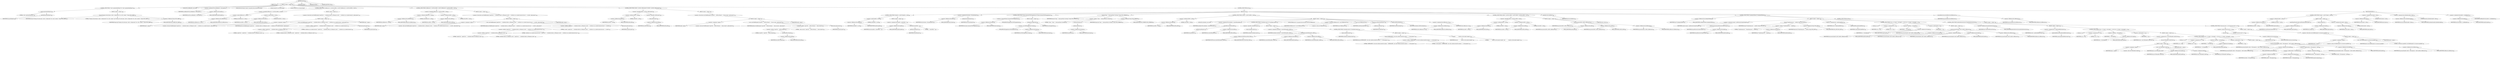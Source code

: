 digraph "execute" {  
"579" [label = <(METHOD,execute)<SUB>265</SUB>> ]
"15" [label = <(PARAM,this)<SUB>265</SUB>> ]
"580" [label = <(BLOCK,&lt;empty&gt;,&lt;empty&gt;)<SUB>265</SUB>> ]
"581" [label = <(CONTROL_STRUCTURE,if (&quot;style&quot;.equals(getTaskType())),if (&quot;style&quot;.equals(getTaskType())))<SUB>266</SUB>> ]
"582" [label = <(equals,equals(getTaskType()))<SUB>266</SUB>> ]
"583" [label = <(LITERAL,&quot;style&quot;,equals(getTaskType()))<SUB>266</SUB>> ]
"584" [label = <(getTaskType,getTaskType())<SUB>266</SUB>> ]
"14" [label = <(IDENTIFIER,this,getTaskType())<SUB>266</SUB>> ]
"585" [label = <(BLOCK,&lt;empty&gt;,&lt;empty&gt;)<SUB>266</SUB>> ]
"586" [label = <(log,log(&quot;Warning: the task name &lt;style&gt; is deprecated. Use &lt;xslt&gt; instead.&quot;, Project.MSG_WARN))<SUB>267</SUB>> ]
"16" [label = <(IDENTIFIER,this,log(&quot;Warning: the task name &lt;style&gt; is deprecated. Use &lt;xslt&gt; instead.&quot;, Project.MSG_WARN))<SUB>267</SUB>> ]
"587" [label = <(LITERAL,&quot;Warning: the task name &lt;style&gt; is deprecated. Use &lt;xslt&gt; instead.&quot;,log(&quot;Warning: the task name &lt;style&gt; is deprecated. Use &lt;xslt&gt; instead.&quot;, Project.MSG_WARN))<SUB>267</SUB>> ]
"588" [label = <(&lt;operator&gt;.fieldAccess,Project.MSG_WARN)<SUB>268</SUB>> ]
"589" [label = <(IDENTIFIER,Project,log(&quot;Warning: the task name &lt;style&gt; is deprecated. Use &lt;xslt&gt; instead.&quot;, Project.MSG_WARN))<SUB>268</SUB>> ]
"590" [label = <(FIELD_IDENTIFIER,MSG_WARN,MSG_WARN)<SUB>268</SUB>> ]
"591" [label = <(LOCAL,File savedBaseDir: java.io.File)> ]
"592" [label = <(&lt;operator&gt;.assignment,File savedBaseDir = this.baseDir)<SUB>271</SUB>> ]
"593" [label = <(IDENTIFIER,savedBaseDir,File savedBaseDir = this.baseDir)<SUB>271</SUB>> ]
"594" [label = <(&lt;operator&gt;.fieldAccess,this.baseDir)<SUB>271</SUB>> ]
"595" [label = <(IDENTIFIER,this,File savedBaseDir = this.baseDir)<SUB>271</SUB>> ]
"596" [label = <(FIELD_IDENTIFIER,baseDir,baseDir)<SUB>271</SUB>> ]
"597" [label = <(LOCAL,DirectoryScanner scanner: org.apache.tools.ant.DirectoryScanner)> ]
"598" [label = <(LOCAL,String[] list: java.lang.String[])> ]
"599" [label = <(LOCAL,String[] dirs: java.lang.String[])> ]
"600" [label = <(CONTROL_STRUCTURE,if (xslResource == null &amp;&amp; xslFile == null),if (xslResource == null &amp;&amp; xslFile == null))<SUB>277</SUB>> ]
"601" [label = <(&lt;operator&gt;.logicalAnd,xslResource == null &amp;&amp; xslFile == null)<SUB>277</SUB>> ]
"602" [label = <(&lt;operator&gt;.equals,xslResource == null)<SUB>277</SUB>> ]
"603" [label = <(&lt;operator&gt;.fieldAccess,this.xslResource)<SUB>277</SUB>> ]
"604" [label = <(IDENTIFIER,this,xslResource == null)<SUB>277</SUB>> ]
"605" [label = <(FIELD_IDENTIFIER,xslResource,xslResource)<SUB>277</SUB>> ]
"606" [label = <(LITERAL,null,xslResource == null)<SUB>277</SUB>> ]
"607" [label = <(&lt;operator&gt;.equals,xslFile == null)<SUB>277</SUB>> ]
"608" [label = <(&lt;operator&gt;.fieldAccess,this.xslFile)<SUB>277</SUB>> ]
"609" [label = <(IDENTIFIER,this,xslFile == null)<SUB>277</SUB>> ]
"610" [label = <(FIELD_IDENTIFIER,xslFile,xslFile)<SUB>277</SUB>> ]
"611" [label = <(LITERAL,null,xslFile == null)<SUB>277</SUB>> ]
"612" [label = <(BLOCK,&lt;empty&gt;,&lt;empty&gt;)<SUB>277</SUB>> ]
"613" [label = <(&lt;operator&gt;.throw,throw new BuildException(&quot;specify the &quot; + &quot;stylesheet either as a filename in style &quot; + &quot;attribute or as a nested resource&quot;, getLocation());)<SUB>278</SUB>> ]
"614" [label = <(BLOCK,&lt;empty&gt;,&lt;empty&gt;)<SUB>278</SUB>> ]
"615" [label = <(&lt;operator&gt;.assignment,&lt;empty&gt;)> ]
"616" [label = <(IDENTIFIER,$obj7,&lt;empty&gt;)> ]
"617" [label = <(&lt;operator&gt;.alloc,new BuildException(&quot;specify the &quot; + &quot;stylesheet either as a filename in style &quot; + &quot;attribute or as a nested resource&quot;, getLocation()))<SUB>278</SUB>> ]
"618" [label = <(&lt;init&gt;,new BuildException(&quot;specify the &quot; + &quot;stylesheet either as a filename in style &quot; + &quot;attribute or as a nested resource&quot;, getLocation()))<SUB>278</SUB>> ]
"619" [label = <(IDENTIFIER,$obj7,new BuildException(&quot;specify the &quot; + &quot;stylesheet either as a filename in style &quot; + &quot;attribute or as a nested resource&quot;, getLocation()))> ]
"620" [label = <(&lt;operator&gt;.addition,&quot;specify the &quot; + &quot;stylesheet either as a filename in style &quot; + &quot;attribute or as a nested resource&quot;)<SUB>278</SUB>> ]
"621" [label = <(&lt;operator&gt;.addition,&quot;specify the &quot; + &quot;stylesheet either as a filename in style &quot;)<SUB>278</SUB>> ]
"622" [label = <(LITERAL,&quot;specify the &quot;,&quot;specify the &quot; + &quot;stylesheet either as a filename in style &quot;)<SUB>278</SUB>> ]
"623" [label = <(LITERAL,&quot;stylesheet either as a filename in style &quot;,&quot;specify the &quot; + &quot;stylesheet either as a filename in style &quot;)<SUB>279</SUB>> ]
"624" [label = <(LITERAL,&quot;attribute or as a nested resource&quot;,&quot;specify the &quot; + &quot;stylesheet either as a filename in style &quot; + &quot;attribute or as a nested resource&quot;)<SUB>280</SUB>> ]
"625" [label = <(getLocation,getLocation())<SUB>280</SUB>> ]
"17" [label = <(IDENTIFIER,this,getLocation())<SUB>280</SUB>> ]
"626" [label = <(IDENTIFIER,$obj7,&lt;empty&gt;)> ]
"627" [label = <(CONTROL_STRUCTURE,if (xslResource != null &amp;&amp; xslFile != null),if (xslResource != null &amp;&amp; xslFile != null))<SUB>283</SUB>> ]
"628" [label = <(&lt;operator&gt;.logicalAnd,xslResource != null &amp;&amp; xslFile != null)<SUB>283</SUB>> ]
"629" [label = <(&lt;operator&gt;.notEquals,xslResource != null)<SUB>283</SUB>> ]
"630" [label = <(&lt;operator&gt;.fieldAccess,this.xslResource)<SUB>283</SUB>> ]
"631" [label = <(IDENTIFIER,this,xslResource != null)<SUB>283</SUB>> ]
"632" [label = <(FIELD_IDENTIFIER,xslResource,xslResource)<SUB>283</SUB>> ]
"633" [label = <(LITERAL,null,xslResource != null)<SUB>283</SUB>> ]
"634" [label = <(&lt;operator&gt;.notEquals,xslFile != null)<SUB>283</SUB>> ]
"635" [label = <(&lt;operator&gt;.fieldAccess,this.xslFile)<SUB>283</SUB>> ]
"636" [label = <(IDENTIFIER,this,xslFile != null)<SUB>283</SUB>> ]
"637" [label = <(FIELD_IDENTIFIER,xslFile,xslFile)<SUB>283</SUB>> ]
"638" [label = <(LITERAL,null,xslFile != null)<SUB>283</SUB>> ]
"639" [label = <(BLOCK,&lt;empty&gt;,&lt;empty&gt;)<SUB>283</SUB>> ]
"640" [label = <(&lt;operator&gt;.throw,throw new BuildException(&quot;specify the &quot; + &quot;stylesheet either as a filename in style &quot; + &quot;attribute or as a nested resource but not &quot; + &quot;as both&quot;, getLocation());)<SUB>284</SUB>> ]
"641" [label = <(BLOCK,&lt;empty&gt;,&lt;empty&gt;)<SUB>284</SUB>> ]
"642" [label = <(&lt;operator&gt;.assignment,&lt;empty&gt;)> ]
"643" [label = <(IDENTIFIER,$obj8,&lt;empty&gt;)> ]
"644" [label = <(&lt;operator&gt;.alloc,new BuildException(&quot;specify the &quot; + &quot;stylesheet either as a filename in style &quot; + &quot;attribute or as a nested resource but not &quot; + &quot;as both&quot;, getLocation()))<SUB>284</SUB>> ]
"645" [label = <(&lt;init&gt;,new BuildException(&quot;specify the &quot; + &quot;stylesheet either as a filename in style &quot; + &quot;attribute or as a nested resource but not &quot; + &quot;as both&quot;, getLocation()))<SUB>284</SUB>> ]
"646" [label = <(IDENTIFIER,$obj8,new BuildException(&quot;specify the &quot; + &quot;stylesheet either as a filename in style &quot; + &quot;attribute or as a nested resource but not &quot; + &quot;as both&quot;, getLocation()))> ]
"647" [label = <(&lt;operator&gt;.addition,&quot;specify the &quot; + &quot;stylesheet either as a filename in style &quot; + &quot;attribute or as a nested resource but not &quot; + &quot;as both&quot;)<SUB>284</SUB>> ]
"648" [label = <(&lt;operator&gt;.addition,&quot;specify the &quot; + &quot;stylesheet either as a filename in style &quot; + &quot;attribute or as a nested resource but not &quot;)<SUB>284</SUB>> ]
"649" [label = <(&lt;operator&gt;.addition,&quot;specify the &quot; + &quot;stylesheet either as a filename in style &quot;)<SUB>284</SUB>> ]
"650" [label = <(LITERAL,&quot;specify the &quot;,&quot;specify the &quot; + &quot;stylesheet either as a filename in style &quot;)<SUB>284</SUB>> ]
"651" [label = <(LITERAL,&quot;stylesheet either as a filename in style &quot;,&quot;specify the &quot; + &quot;stylesheet either as a filename in style &quot;)<SUB>285</SUB>> ]
"652" [label = <(LITERAL,&quot;attribute or as a nested resource but not &quot;,&quot;specify the &quot; + &quot;stylesheet either as a filename in style &quot; + &quot;attribute or as a nested resource but not &quot;)<SUB>286</SUB>> ]
"653" [label = <(LITERAL,&quot;as both&quot;,&quot;specify the &quot; + &quot;stylesheet either as a filename in style &quot; + &quot;attribute or as a nested resource but not &quot; + &quot;as both&quot;)<SUB>287</SUB>> ]
"654" [label = <(getLocation,getLocation())<SUB>287</SUB>> ]
"18" [label = <(IDENTIFIER,this,getLocation())<SUB>287</SUB>> ]
"655" [label = <(IDENTIFIER,$obj8,&lt;empty&gt;)> ]
"656" [label = <(CONTROL_STRUCTURE,if (inFile != null &amp;&amp; !inFile.exists()),if (inFile != null &amp;&amp; !inFile.exists()))<SUB>290</SUB>> ]
"657" [label = <(&lt;operator&gt;.logicalAnd,inFile != null &amp;&amp; !inFile.exists())<SUB>290</SUB>> ]
"658" [label = <(&lt;operator&gt;.notEquals,inFile != null)<SUB>290</SUB>> ]
"659" [label = <(&lt;operator&gt;.fieldAccess,this.inFile)<SUB>290</SUB>> ]
"660" [label = <(IDENTIFIER,this,inFile != null)<SUB>290</SUB>> ]
"661" [label = <(FIELD_IDENTIFIER,inFile,inFile)<SUB>290</SUB>> ]
"662" [label = <(LITERAL,null,inFile != null)<SUB>290</SUB>> ]
"663" [label = <(&lt;operator&gt;.logicalNot,!inFile.exists())<SUB>290</SUB>> ]
"664" [label = <(exists,inFile.exists())<SUB>290</SUB>> ]
"665" [label = <(&lt;operator&gt;.fieldAccess,this.inFile)<SUB>290</SUB>> ]
"666" [label = <(IDENTIFIER,this,inFile.exists())<SUB>290</SUB>> ]
"667" [label = <(FIELD_IDENTIFIER,inFile,inFile)<SUB>290</SUB>> ]
"668" [label = <(BLOCK,&lt;empty&gt;,&lt;empty&gt;)<SUB>290</SUB>> ]
"669" [label = <(&lt;operator&gt;.throw,throw new BuildException(&quot;input file &quot; + inFile.toString() + &quot; does not exist&quot;, getLocation());)<SUB>291</SUB>> ]
"670" [label = <(BLOCK,&lt;empty&gt;,&lt;empty&gt;)<SUB>291</SUB>> ]
"671" [label = <(&lt;operator&gt;.assignment,&lt;empty&gt;)> ]
"672" [label = <(IDENTIFIER,$obj9,&lt;empty&gt;)> ]
"673" [label = <(&lt;operator&gt;.alloc,new BuildException(&quot;input file &quot; + inFile.toString() + &quot; does not exist&quot;, getLocation()))<SUB>291</SUB>> ]
"674" [label = <(&lt;init&gt;,new BuildException(&quot;input file &quot; + inFile.toString() + &quot; does not exist&quot;, getLocation()))<SUB>291</SUB>> ]
"675" [label = <(IDENTIFIER,$obj9,new BuildException(&quot;input file &quot; + inFile.toString() + &quot; does not exist&quot;, getLocation()))> ]
"676" [label = <(&lt;operator&gt;.addition,&quot;input file &quot; + inFile.toString() + &quot; does not exist&quot;)<SUB>292</SUB>> ]
"677" [label = <(&lt;operator&gt;.addition,&quot;input file &quot; + inFile.toString())<SUB>292</SUB>> ]
"678" [label = <(LITERAL,&quot;input file &quot;,&quot;input file &quot; + inFile.toString())<SUB>292</SUB>> ]
"679" [label = <(toString,inFile.toString())<SUB>292</SUB>> ]
"680" [label = <(&lt;operator&gt;.fieldAccess,this.inFile)<SUB>292</SUB>> ]
"681" [label = <(IDENTIFIER,this,inFile.toString())<SUB>292</SUB>> ]
"682" [label = <(FIELD_IDENTIFIER,inFile,inFile)<SUB>292</SUB>> ]
"683" [label = <(LITERAL,&quot; does not exist&quot;,&quot;input file &quot; + inFile.toString() + &quot; does not exist&quot;)<SUB>292</SUB>> ]
"684" [label = <(getLocation,getLocation())<SUB>292</SUB>> ]
"19" [label = <(IDENTIFIER,this,getLocation())<SUB>292</SUB>> ]
"685" [label = <(IDENTIFIER,$obj9,&lt;empty&gt;)> ]
"686" [label = <(CONTROL_STRUCTURE,try,try)<SUB>295</SUB>> ]
"687" [label = <(BLOCK,try,try)<SUB>295</SUB>> ]
"688" [label = <(CONTROL_STRUCTURE,if (baseDir == null),if (baseDir == null))<SUB>296</SUB>> ]
"689" [label = <(&lt;operator&gt;.equals,baseDir == null)<SUB>296</SUB>> ]
"690" [label = <(&lt;operator&gt;.fieldAccess,this.baseDir)<SUB>296</SUB>> ]
"691" [label = <(IDENTIFIER,this,baseDir == null)<SUB>296</SUB>> ]
"692" [label = <(FIELD_IDENTIFIER,baseDir,baseDir)<SUB>296</SUB>> ]
"693" [label = <(LITERAL,null,baseDir == null)<SUB>296</SUB>> ]
"694" [label = <(BLOCK,&lt;empty&gt;,&lt;empty&gt;)<SUB>296</SUB>> ]
"695" [label = <(&lt;operator&gt;.assignment,this.baseDir = resolveFile(&quot;.&quot;))<SUB>297</SUB>> ]
"696" [label = <(&lt;operator&gt;.fieldAccess,this.baseDir)<SUB>297</SUB>> ]
"697" [label = <(IDENTIFIER,this,this.baseDir = resolveFile(&quot;.&quot;))<SUB>297</SUB>> ]
"698" [label = <(FIELD_IDENTIFIER,baseDir,baseDir)<SUB>297</SUB>> ]
"699" [label = <(resolveFile,resolveFile(&quot;.&quot;))<SUB>297</SUB>> ]
"700" [label = <(getProject,getProject())<SUB>297</SUB>> ]
"20" [label = <(IDENTIFIER,this,getProject())<SUB>297</SUB>> ]
"701" [label = <(LITERAL,&quot;.&quot;,resolveFile(&quot;.&quot;))<SUB>297</SUB>> ]
"702" [label = <(&lt;operator&gt;.assignment,this.liaison = this.getLiaison())<SUB>300</SUB>> ]
"703" [label = <(&lt;operator&gt;.fieldAccess,this.liaison)<SUB>300</SUB>> ]
"704" [label = <(IDENTIFIER,this,this.liaison = this.getLiaison())<SUB>300</SUB>> ]
"705" [label = <(FIELD_IDENTIFIER,liaison,liaison)<SUB>300</SUB>> ]
"706" [label = <(getLiaison,this.getLiaison())<SUB>300</SUB>> ]
"21" [label = <(IDENTIFIER,this,this.getLiaison())<SUB>300</SUB>> ]
"707" [label = <(CONTROL_STRUCTURE,if (liaison instanceof XSLTLoggerAware),if (liaison instanceof XSLTLoggerAware))<SUB>303</SUB>> ]
"708" [label = <(&lt;operator&gt;.instanceOf,liaison instanceof XSLTLoggerAware)<SUB>303</SUB>> ]
"709" [label = <(&lt;operator&gt;.fieldAccess,this.liaison)<SUB>303</SUB>> ]
"710" [label = <(IDENTIFIER,this,liaison instanceof XSLTLoggerAware)<SUB>303</SUB>> ]
"711" [label = <(FIELD_IDENTIFIER,liaison,liaison)<SUB>303</SUB>> ]
"712" [label = <(TYPE_REF,XSLTLoggerAware,XSLTLoggerAware)<SUB>303</SUB>> ]
"713" [label = <(BLOCK,&lt;empty&gt;,&lt;empty&gt;)<SUB>303</SUB>> ]
"714" [label = <(setLogger,setLogger(this))<SUB>304</SUB>> ]
"715" [label = <(&lt;operator&gt;.cast,(XSLTLoggerAware) liaison)<SUB>304</SUB>> ]
"716" [label = <(TYPE_REF,XSLTLoggerAware,XSLTLoggerAware)<SUB>304</SUB>> ]
"717" [label = <(&lt;operator&gt;.fieldAccess,this.liaison)<SUB>304</SUB>> ]
"718" [label = <(IDENTIFIER,this,(XSLTLoggerAware) liaison)<SUB>304</SUB>> ]
"719" [label = <(FIELD_IDENTIFIER,liaison,liaison)<SUB>304</SUB>> ]
"22" [label = <(IDENTIFIER,this,setLogger(this))<SUB>304</SUB>> ]
"720" [label = <(log,log(&quot;Using &quot; + liaison.getClass().toString(), Project.MSG_VERBOSE))<SUB>307</SUB>> ]
"23" [label = <(IDENTIFIER,this,log(&quot;Using &quot; + liaison.getClass().toString(), Project.MSG_VERBOSE))<SUB>307</SUB>> ]
"721" [label = <(&lt;operator&gt;.addition,&quot;Using &quot; + liaison.getClass().toString())<SUB>307</SUB>> ]
"722" [label = <(LITERAL,&quot;Using &quot;,&quot;Using &quot; + liaison.getClass().toString())<SUB>307</SUB>> ]
"723" [label = <(toString,toString())<SUB>307</SUB>> ]
"724" [label = <(getClass,getClass())<SUB>307</SUB>> ]
"725" [label = <(&lt;operator&gt;.fieldAccess,this.liaison)<SUB>307</SUB>> ]
"726" [label = <(IDENTIFIER,this,getClass())<SUB>307</SUB>> ]
"727" [label = <(FIELD_IDENTIFIER,liaison,liaison)<SUB>307</SUB>> ]
"728" [label = <(&lt;operator&gt;.fieldAccess,Project.MSG_VERBOSE)<SUB>307</SUB>> ]
"729" [label = <(IDENTIFIER,Project,log(&quot;Using &quot; + liaison.getClass().toString(), Project.MSG_VERBOSE))<SUB>307</SUB>> ]
"730" [label = <(FIELD_IDENTIFIER,MSG_VERBOSE,MSG_VERBOSE)<SUB>307</SUB>> ]
"731" [label = <(CONTROL_STRUCTURE,if (xslFile != null),if (xslFile != null))<SUB>309</SUB>> ]
"732" [label = <(&lt;operator&gt;.notEquals,xslFile != null)<SUB>309</SUB>> ]
"733" [label = <(&lt;operator&gt;.fieldAccess,this.xslFile)<SUB>309</SUB>> ]
"734" [label = <(IDENTIFIER,this,xslFile != null)<SUB>309</SUB>> ]
"735" [label = <(FIELD_IDENTIFIER,xslFile,xslFile)<SUB>309</SUB>> ]
"736" [label = <(LITERAL,null,xslFile != null)<SUB>309</SUB>> ]
"737" [label = <(BLOCK,&lt;empty&gt;,&lt;empty&gt;)<SUB>309</SUB>> ]
"738" [label = <(LOCAL,File stylesheet: java.io.File)> ]
"739" [label = <(&lt;operator&gt;.assignment,File stylesheet = resolveFile(xslFile))<SUB>312</SUB>> ]
"740" [label = <(IDENTIFIER,stylesheet,File stylesheet = resolveFile(xslFile))<SUB>312</SUB>> ]
"741" [label = <(resolveFile,resolveFile(xslFile))<SUB>312</SUB>> ]
"742" [label = <(getProject,getProject())<SUB>312</SUB>> ]
"24" [label = <(IDENTIFIER,this,getProject())<SUB>312</SUB>> ]
"743" [label = <(&lt;operator&gt;.fieldAccess,this.xslFile)<SUB>312</SUB>> ]
"744" [label = <(IDENTIFIER,this,resolveFile(xslFile))<SUB>312</SUB>> ]
"745" [label = <(FIELD_IDENTIFIER,xslFile,xslFile)<SUB>312</SUB>> ]
"746" [label = <(CONTROL_STRUCTURE,if (!stylesheet.exists()),if (!stylesheet.exists()))<SUB>313</SUB>> ]
"747" [label = <(&lt;operator&gt;.logicalNot,!stylesheet.exists())<SUB>313</SUB>> ]
"748" [label = <(exists,stylesheet.exists())<SUB>313</SUB>> ]
"749" [label = <(IDENTIFIER,stylesheet,stylesheet.exists())<SUB>313</SUB>> ]
"750" [label = <(BLOCK,&lt;empty&gt;,&lt;empty&gt;)<SUB>313</SUB>> ]
"751" [label = <(&lt;operator&gt;.assignment,stylesheet = resolveFile(baseDir, xslFile))<SUB>314</SUB>> ]
"752" [label = <(IDENTIFIER,stylesheet,stylesheet = resolveFile(baseDir, xslFile))<SUB>314</SUB>> ]
"753" [label = <(resolveFile,resolveFile(baseDir, xslFile))<SUB>314</SUB>> ]
"754" [label = <(&lt;operator&gt;.fieldAccess,XSLTProcess.FILE_UTILS)<SUB>314</SUB>> ]
"755" [label = <(IDENTIFIER,XSLTProcess,resolveFile(baseDir, xslFile))<SUB>314</SUB>> ]
"756" [label = <(FIELD_IDENTIFIER,FILE_UTILS,FILE_UTILS)<SUB>314</SUB>> ]
"757" [label = <(&lt;operator&gt;.fieldAccess,this.baseDir)<SUB>314</SUB>> ]
"758" [label = <(IDENTIFIER,this,resolveFile(baseDir, xslFile))<SUB>314</SUB>> ]
"759" [label = <(FIELD_IDENTIFIER,baseDir,baseDir)<SUB>314</SUB>> ]
"760" [label = <(&lt;operator&gt;.fieldAccess,this.xslFile)<SUB>314</SUB>> ]
"761" [label = <(IDENTIFIER,this,resolveFile(baseDir, xslFile))<SUB>314</SUB>> ]
"762" [label = <(FIELD_IDENTIFIER,xslFile,xslFile)<SUB>314</SUB>> ]
"763" [label = <(CONTROL_STRUCTURE,if (stylesheet.exists()),if (stylesheet.exists()))<SUB>319</SUB>> ]
"764" [label = <(exists,stylesheet.exists())<SUB>319</SUB>> ]
"765" [label = <(IDENTIFIER,stylesheet,stylesheet.exists())<SUB>319</SUB>> ]
"766" [label = <(BLOCK,&lt;empty&gt;,&lt;empty&gt;)<SUB>319</SUB>> ]
"767" [label = <(log,log(&quot;DEPRECATED - the 'style' attribute should be relative &quot; + &quot;to the project's&quot;))<SUB>320</SUB>> ]
"25" [label = <(IDENTIFIER,this,log(&quot;DEPRECATED - the 'style' attribute should be relative &quot; + &quot;to the project's&quot;))<SUB>320</SUB>> ]
"768" [label = <(&lt;operator&gt;.addition,&quot;DEPRECATED - the 'style' attribute should be relative &quot; + &quot;to the project's&quot;)<SUB>320</SUB>> ]
"769" [label = <(LITERAL,&quot;DEPRECATED - the 'style' attribute should be relative &quot;,&quot;DEPRECATED - the 'style' attribute should be relative &quot; + &quot;to the project's&quot;)<SUB>320</SUB>> ]
"770" [label = <(LITERAL,&quot;to the project's&quot;,&quot;DEPRECATED - the 'style' attribute should be relative &quot; + &quot;to the project's&quot;)<SUB>321</SUB>> ]
"771" [label = <(log,log(&quot;             basedir, not the tasks's basedir.&quot;))<SUB>322</SUB>> ]
"26" [label = <(IDENTIFIER,this,log(&quot;             basedir, not the tasks's basedir.&quot;))<SUB>322</SUB>> ]
"772" [label = <(LITERAL,&quot;             basedir, not the tasks's basedir.&quot;,log(&quot;             basedir, not the tasks's basedir.&quot;))<SUB>322</SUB>> ]
"28" [label = <(LOCAL,FileResource fr: org.apache.tools.ant.types.resources.FileResource)> ]
"773" [label = <(&lt;operator&gt;.assignment,FileResource fr = new FileResource())<SUB>325</SUB>> ]
"774" [label = <(IDENTIFIER,fr,FileResource fr = new FileResource())<SUB>325</SUB>> ]
"775" [label = <(&lt;operator&gt;.alloc,new FileResource())<SUB>325</SUB>> ]
"776" [label = <(&lt;init&gt;,new FileResource())<SUB>325</SUB>> ]
"27" [label = <(IDENTIFIER,fr,new FileResource())<SUB>325</SUB>> ]
"777" [label = <(setProject,setProject(getProject()))<SUB>326</SUB>> ]
"778" [label = <(IDENTIFIER,fr,setProject(getProject()))<SUB>326</SUB>> ]
"779" [label = <(getProject,getProject())<SUB>326</SUB>> ]
"29" [label = <(IDENTIFIER,this,getProject())<SUB>326</SUB>> ]
"780" [label = <(setFile,setFile(stylesheet))<SUB>327</SUB>> ]
"781" [label = <(IDENTIFIER,fr,setFile(stylesheet))<SUB>327</SUB>> ]
"782" [label = <(IDENTIFIER,stylesheet,setFile(stylesheet))<SUB>327</SUB>> ]
"783" [label = <(&lt;operator&gt;.assignment,this.xslResource = fr)<SUB>328</SUB>> ]
"784" [label = <(&lt;operator&gt;.fieldAccess,this.xslResource)<SUB>328</SUB>> ]
"785" [label = <(IDENTIFIER,this,this.xslResource = fr)<SUB>328</SUB>> ]
"786" [label = <(FIELD_IDENTIFIER,xslResource,xslResource)<SUB>328</SUB>> ]
"787" [label = <(IDENTIFIER,fr,this.xslResource = fr)<SUB>328</SUB>> ]
"788" [label = <(CONTROL_STRUCTURE,if (inFile != null &amp;&amp; outFile != null),if (inFile != null &amp;&amp; outFile != null))<SUB>332</SUB>> ]
"789" [label = <(&lt;operator&gt;.logicalAnd,inFile != null &amp;&amp; outFile != null)<SUB>332</SUB>> ]
"790" [label = <(&lt;operator&gt;.notEquals,inFile != null)<SUB>332</SUB>> ]
"791" [label = <(&lt;operator&gt;.fieldAccess,this.inFile)<SUB>332</SUB>> ]
"792" [label = <(IDENTIFIER,this,inFile != null)<SUB>332</SUB>> ]
"793" [label = <(FIELD_IDENTIFIER,inFile,inFile)<SUB>332</SUB>> ]
"794" [label = <(LITERAL,null,inFile != null)<SUB>332</SUB>> ]
"795" [label = <(&lt;operator&gt;.notEquals,outFile != null)<SUB>332</SUB>> ]
"796" [label = <(&lt;operator&gt;.fieldAccess,this.outFile)<SUB>332</SUB>> ]
"797" [label = <(IDENTIFIER,this,outFile != null)<SUB>332</SUB>> ]
"798" [label = <(FIELD_IDENTIFIER,outFile,outFile)<SUB>332</SUB>> ]
"799" [label = <(LITERAL,null,outFile != null)<SUB>332</SUB>> ]
"800" [label = <(BLOCK,&lt;empty&gt;,&lt;empty&gt;)<SUB>332</SUB>> ]
"801" [label = <(process,process(inFile, outFile, xslResource))<SUB>333</SUB>> ]
"30" [label = <(IDENTIFIER,this,process(inFile, outFile, xslResource))<SUB>333</SUB>> ]
"802" [label = <(&lt;operator&gt;.fieldAccess,this.inFile)<SUB>333</SUB>> ]
"803" [label = <(IDENTIFIER,this,process(inFile, outFile, xslResource))<SUB>333</SUB>> ]
"804" [label = <(FIELD_IDENTIFIER,inFile,inFile)<SUB>333</SUB>> ]
"805" [label = <(&lt;operator&gt;.fieldAccess,this.outFile)<SUB>333</SUB>> ]
"806" [label = <(IDENTIFIER,this,process(inFile, outFile, xslResource))<SUB>333</SUB>> ]
"807" [label = <(FIELD_IDENTIFIER,outFile,outFile)<SUB>333</SUB>> ]
"808" [label = <(&lt;operator&gt;.fieldAccess,this.xslResource)<SUB>333</SUB>> ]
"809" [label = <(IDENTIFIER,this,process(inFile, outFile, xslResource))<SUB>333</SUB>> ]
"810" [label = <(FIELD_IDENTIFIER,xslResource,xslResource)<SUB>333</SUB>> ]
"811" [label = <(RETURN,return;,return;)<SUB>334</SUB>> ]
"812" [label = <(checkDest,this.checkDest())<SUB>343</SUB>> ]
"31" [label = <(IDENTIFIER,this,this.checkDest())<SUB>343</SUB>> ]
"813" [label = <(CONTROL_STRUCTURE,if (useImplicitFileset),if (useImplicitFileset))<SUB>345</SUB>> ]
"814" [label = <(&lt;operator&gt;.fieldAccess,this.useImplicitFileset)<SUB>345</SUB>> ]
"815" [label = <(IDENTIFIER,this,if (useImplicitFileset))<SUB>345</SUB>> ]
"816" [label = <(FIELD_IDENTIFIER,useImplicitFileset,useImplicitFileset)<SUB>345</SUB>> ]
"817" [label = <(BLOCK,&lt;empty&gt;,&lt;empty&gt;)<SUB>345</SUB>> ]
"818" [label = <(&lt;operator&gt;.assignment,scanner = getDirectoryScanner(baseDir))<SUB>346</SUB>> ]
"819" [label = <(IDENTIFIER,scanner,scanner = getDirectoryScanner(baseDir))<SUB>346</SUB>> ]
"820" [label = <(getDirectoryScanner,getDirectoryScanner(baseDir))<SUB>346</SUB>> ]
"32" [label = <(IDENTIFIER,this,getDirectoryScanner(baseDir))<SUB>346</SUB>> ]
"821" [label = <(&lt;operator&gt;.fieldAccess,this.baseDir)<SUB>346</SUB>> ]
"822" [label = <(IDENTIFIER,this,getDirectoryScanner(baseDir))<SUB>346</SUB>> ]
"823" [label = <(FIELD_IDENTIFIER,baseDir,baseDir)<SUB>346</SUB>> ]
"824" [label = <(log,log(&quot;Transforming into &quot; + destDir, Project.MSG_INFO))<SUB>347</SUB>> ]
"33" [label = <(IDENTIFIER,this,log(&quot;Transforming into &quot; + destDir, Project.MSG_INFO))<SUB>347</SUB>> ]
"825" [label = <(&lt;operator&gt;.addition,&quot;Transforming into &quot; + destDir)<SUB>347</SUB>> ]
"826" [label = <(LITERAL,&quot;Transforming into &quot;,&quot;Transforming into &quot; + destDir)<SUB>347</SUB>> ]
"827" [label = <(&lt;operator&gt;.fieldAccess,this.destDir)<SUB>347</SUB>> ]
"828" [label = <(IDENTIFIER,this,&quot;Transforming into &quot; + destDir)<SUB>347</SUB>> ]
"829" [label = <(FIELD_IDENTIFIER,destDir,destDir)<SUB>347</SUB>> ]
"830" [label = <(&lt;operator&gt;.fieldAccess,Project.MSG_INFO)<SUB>347</SUB>> ]
"831" [label = <(IDENTIFIER,Project,log(&quot;Transforming into &quot; + destDir, Project.MSG_INFO))<SUB>347</SUB>> ]
"832" [label = <(FIELD_IDENTIFIER,MSG_INFO,MSG_INFO)<SUB>347</SUB>> ]
"833" [label = <(&lt;operator&gt;.assignment,list = getIncludedFiles())<SUB>350</SUB>> ]
"834" [label = <(IDENTIFIER,list,list = getIncludedFiles())<SUB>350</SUB>> ]
"835" [label = <(getIncludedFiles,getIncludedFiles())<SUB>350</SUB>> ]
"836" [label = <(IDENTIFIER,scanner,getIncludedFiles())<SUB>350</SUB>> ]
"837" [label = <(CONTROL_STRUCTURE,for (int i = 0; Some(i &lt; list.length); ++i),for (int i = 0; Some(i &lt; list.length); ++i))<SUB>351</SUB>> ]
"838" [label = <(LOCAL,int i: int)> ]
"839" [label = <(&lt;operator&gt;.assignment,int i = 0)<SUB>351</SUB>> ]
"840" [label = <(IDENTIFIER,i,int i = 0)<SUB>351</SUB>> ]
"841" [label = <(LITERAL,0,int i = 0)<SUB>351</SUB>> ]
"842" [label = <(&lt;operator&gt;.lessThan,i &lt; list.length)<SUB>351</SUB>> ]
"843" [label = <(IDENTIFIER,i,i &lt; list.length)<SUB>351</SUB>> ]
"844" [label = <(&lt;operator&gt;.fieldAccess,list.length)<SUB>351</SUB>> ]
"845" [label = <(IDENTIFIER,list,i &lt; list.length)<SUB>351</SUB>> ]
"846" [label = <(FIELD_IDENTIFIER,length,length)<SUB>351</SUB>> ]
"847" [label = <(&lt;operator&gt;.preIncrement,++i)<SUB>351</SUB>> ]
"848" [label = <(IDENTIFIER,i,++i)<SUB>351</SUB>> ]
"849" [label = <(BLOCK,&lt;empty&gt;,&lt;empty&gt;)<SUB>351</SUB>> ]
"850" [label = <(process,process(baseDir, list[i], destDir, xslResource))<SUB>352</SUB>> ]
"34" [label = <(IDENTIFIER,this,process(baseDir, list[i], destDir, xslResource))<SUB>352</SUB>> ]
"851" [label = <(&lt;operator&gt;.fieldAccess,this.baseDir)<SUB>352</SUB>> ]
"852" [label = <(IDENTIFIER,this,process(baseDir, list[i], destDir, xslResource))<SUB>352</SUB>> ]
"853" [label = <(FIELD_IDENTIFIER,baseDir,baseDir)<SUB>352</SUB>> ]
"854" [label = <(&lt;operator&gt;.indexAccess,list[i])<SUB>352</SUB>> ]
"855" [label = <(IDENTIFIER,list,process(baseDir, list[i], destDir, xslResource))<SUB>352</SUB>> ]
"856" [label = <(IDENTIFIER,i,process(baseDir, list[i], destDir, xslResource))<SUB>352</SUB>> ]
"857" [label = <(&lt;operator&gt;.fieldAccess,this.destDir)<SUB>352</SUB>> ]
"858" [label = <(IDENTIFIER,this,process(baseDir, list[i], destDir, xslResource))<SUB>352</SUB>> ]
"859" [label = <(FIELD_IDENTIFIER,destDir,destDir)<SUB>352</SUB>> ]
"860" [label = <(&lt;operator&gt;.fieldAccess,this.xslResource)<SUB>352</SUB>> ]
"861" [label = <(IDENTIFIER,this,process(baseDir, list[i], destDir, xslResource))<SUB>352</SUB>> ]
"862" [label = <(FIELD_IDENTIFIER,xslResource,xslResource)<SUB>352</SUB>> ]
"863" [label = <(CONTROL_STRUCTURE,if (performDirectoryScan),if (performDirectoryScan))<SUB>354</SUB>> ]
"864" [label = <(&lt;operator&gt;.fieldAccess,this.performDirectoryScan)<SUB>354</SUB>> ]
"865" [label = <(IDENTIFIER,this,if (performDirectoryScan))<SUB>354</SUB>> ]
"866" [label = <(FIELD_IDENTIFIER,performDirectoryScan,performDirectoryScan)<SUB>354</SUB>> ]
"867" [label = <(BLOCK,&lt;empty&gt;,&lt;empty&gt;)<SUB>354</SUB>> ]
"868" [label = <(&lt;operator&gt;.assignment,dirs = getIncludedDirectories())<SUB>356</SUB>> ]
"869" [label = <(IDENTIFIER,dirs,dirs = getIncludedDirectories())<SUB>356</SUB>> ]
"870" [label = <(getIncludedDirectories,getIncludedDirectories())<SUB>356</SUB>> ]
"871" [label = <(IDENTIFIER,scanner,getIncludedDirectories())<SUB>356</SUB>> ]
"872" [label = <(CONTROL_STRUCTURE,for (int j = 0; Some(j &lt; dirs.length); ++j),for (int j = 0; Some(j &lt; dirs.length); ++j))<SUB>357</SUB>> ]
"873" [label = <(LOCAL,int j: int)> ]
"874" [label = <(&lt;operator&gt;.assignment,int j = 0)<SUB>357</SUB>> ]
"875" [label = <(IDENTIFIER,j,int j = 0)<SUB>357</SUB>> ]
"876" [label = <(LITERAL,0,int j = 0)<SUB>357</SUB>> ]
"877" [label = <(&lt;operator&gt;.lessThan,j &lt; dirs.length)<SUB>357</SUB>> ]
"878" [label = <(IDENTIFIER,j,j &lt; dirs.length)<SUB>357</SUB>> ]
"879" [label = <(&lt;operator&gt;.fieldAccess,dirs.length)<SUB>357</SUB>> ]
"880" [label = <(IDENTIFIER,dirs,j &lt; dirs.length)<SUB>357</SUB>> ]
"881" [label = <(FIELD_IDENTIFIER,length,length)<SUB>357</SUB>> ]
"882" [label = <(&lt;operator&gt;.preIncrement,++j)<SUB>357</SUB>> ]
"883" [label = <(IDENTIFIER,j,++j)<SUB>357</SUB>> ]
"884" [label = <(BLOCK,&lt;empty&gt;,&lt;empty&gt;)<SUB>357</SUB>> ]
"885" [label = <(&lt;operator&gt;.assignment,list = new File(baseDir, dirs[j]).list())<SUB>358</SUB>> ]
"886" [label = <(IDENTIFIER,list,list = new File(baseDir, dirs[j]).list())<SUB>358</SUB>> ]
"887" [label = <(list,new File(baseDir, dirs[j]).list())<SUB>358</SUB>> ]
"888" [label = <(BLOCK,&lt;empty&gt;,&lt;empty&gt;)<SUB>358</SUB>> ]
"889" [label = <(&lt;operator&gt;.assignment,&lt;empty&gt;)> ]
"890" [label = <(IDENTIFIER,$obj11,&lt;empty&gt;)> ]
"891" [label = <(&lt;operator&gt;.alloc,new File(baseDir, dirs[j]))<SUB>358</SUB>> ]
"892" [label = <(&lt;init&gt;,new File(baseDir, dirs[j]))<SUB>358</SUB>> ]
"893" [label = <(IDENTIFIER,$obj11,new File(baseDir, dirs[j]))> ]
"894" [label = <(&lt;operator&gt;.fieldAccess,this.baseDir)<SUB>358</SUB>> ]
"895" [label = <(IDENTIFIER,this,new File(baseDir, dirs[j]))<SUB>358</SUB>> ]
"896" [label = <(FIELD_IDENTIFIER,baseDir,baseDir)<SUB>358</SUB>> ]
"897" [label = <(&lt;operator&gt;.indexAccess,dirs[j])<SUB>358</SUB>> ]
"898" [label = <(IDENTIFIER,dirs,new File(baseDir, dirs[j]))<SUB>358</SUB>> ]
"899" [label = <(IDENTIFIER,j,new File(baseDir, dirs[j]))<SUB>358</SUB>> ]
"900" [label = <(IDENTIFIER,$obj11,&lt;empty&gt;)> ]
"901" [label = <(CONTROL_STRUCTURE,for (int i = 0; Some(i &lt; list.length); ++i),for (int i = 0; Some(i &lt; list.length); ++i))<SUB>359</SUB>> ]
"902" [label = <(LOCAL,int i: int)> ]
"903" [label = <(&lt;operator&gt;.assignment,int i = 0)<SUB>359</SUB>> ]
"904" [label = <(IDENTIFIER,i,int i = 0)<SUB>359</SUB>> ]
"905" [label = <(LITERAL,0,int i = 0)<SUB>359</SUB>> ]
"906" [label = <(&lt;operator&gt;.lessThan,i &lt; list.length)<SUB>359</SUB>> ]
"907" [label = <(IDENTIFIER,i,i &lt; list.length)<SUB>359</SUB>> ]
"908" [label = <(&lt;operator&gt;.fieldAccess,list.length)<SUB>359</SUB>> ]
"909" [label = <(IDENTIFIER,list,i &lt; list.length)<SUB>359</SUB>> ]
"910" [label = <(FIELD_IDENTIFIER,length,length)<SUB>359</SUB>> ]
"911" [label = <(&lt;operator&gt;.preIncrement,++i)<SUB>359</SUB>> ]
"912" [label = <(IDENTIFIER,i,++i)<SUB>359</SUB>> ]
"913" [label = <(BLOCK,&lt;empty&gt;,&lt;empty&gt;)<SUB>359</SUB>> ]
"914" [label = <(process,process(baseDir, dirs[j] + File.separator + list[i], destDir, xslResource))<SUB>360</SUB>> ]
"35" [label = <(IDENTIFIER,this,process(baseDir, dirs[j] + File.separator + list[i], destDir, xslResource))<SUB>360</SUB>> ]
"915" [label = <(&lt;operator&gt;.fieldAccess,this.baseDir)<SUB>360</SUB>> ]
"916" [label = <(IDENTIFIER,this,process(baseDir, dirs[j] + File.separator + list[i], destDir, xslResource))<SUB>360</SUB>> ]
"917" [label = <(FIELD_IDENTIFIER,baseDir,baseDir)<SUB>360</SUB>> ]
"918" [label = <(&lt;operator&gt;.addition,dirs[j] + File.separator + list[i])<SUB>360</SUB>> ]
"919" [label = <(&lt;operator&gt;.addition,dirs[j] + File.separator)<SUB>360</SUB>> ]
"920" [label = <(&lt;operator&gt;.indexAccess,dirs[j])<SUB>360</SUB>> ]
"921" [label = <(IDENTIFIER,dirs,dirs[j] + File.separator)<SUB>360</SUB>> ]
"922" [label = <(IDENTIFIER,j,dirs[j] + File.separator)<SUB>360</SUB>> ]
"923" [label = <(&lt;operator&gt;.fieldAccess,File.separator)<SUB>360</SUB>> ]
"924" [label = <(IDENTIFIER,File,dirs[j] + File.separator)<SUB>360</SUB>> ]
"925" [label = <(FIELD_IDENTIFIER,separator,separator)<SUB>360</SUB>> ]
"926" [label = <(&lt;operator&gt;.indexAccess,list[i])<SUB>360</SUB>> ]
"927" [label = <(IDENTIFIER,list,dirs[j] + File.separator + list[i])<SUB>360</SUB>> ]
"928" [label = <(IDENTIFIER,i,dirs[j] + File.separator + list[i])<SUB>360</SUB>> ]
"929" [label = <(&lt;operator&gt;.fieldAccess,this.destDir)<SUB>361</SUB>> ]
"930" [label = <(IDENTIFIER,this,process(baseDir, dirs[j] + File.separator + list[i], destDir, xslResource))<SUB>361</SUB>> ]
"931" [label = <(FIELD_IDENTIFIER,destDir,destDir)<SUB>361</SUB>> ]
"932" [label = <(&lt;operator&gt;.fieldAccess,this.xslResource)<SUB>361</SUB>> ]
"933" [label = <(IDENTIFIER,this,process(baseDir, dirs[j] + File.separator + list[i], destDir, xslResource))<SUB>361</SUB>> ]
"934" [label = <(FIELD_IDENTIFIER,xslResource,xslResource)<SUB>361</SUB>> ]
"935" [label = <(CONTROL_STRUCTURE,else,else)<SUB>365</SUB>> ]
"936" [label = <(BLOCK,&lt;empty&gt;,&lt;empty&gt;)<SUB>365</SUB>> ]
"937" [label = <(CONTROL_STRUCTURE,if (resources.size() == 0),if (resources.size() == 0))<SUB>366</SUB>> ]
"938" [label = <(&lt;operator&gt;.equals,resources.size() == 0)<SUB>366</SUB>> ]
"939" [label = <(size,size())<SUB>366</SUB>> ]
"940" [label = <(&lt;operator&gt;.fieldAccess,this.resources)<SUB>366</SUB>> ]
"941" [label = <(IDENTIFIER,this,size())<SUB>366</SUB>> ]
"942" [label = <(FIELD_IDENTIFIER,resources,resources)<SUB>366</SUB>> ]
"943" [label = <(LITERAL,0,resources.size() == 0)<SUB>366</SUB>> ]
"944" [label = <(BLOCK,&lt;empty&gt;,&lt;empty&gt;)<SUB>366</SUB>> ]
"945" [label = <(&lt;operator&gt;.throw,throw new BuildException(&quot;no resources specified&quot;);)<SUB>367</SUB>> ]
"946" [label = <(BLOCK,&lt;empty&gt;,&lt;empty&gt;)<SUB>367</SUB>> ]
"947" [label = <(&lt;operator&gt;.assignment,&lt;empty&gt;)> ]
"948" [label = <(IDENTIFIER,$obj12,&lt;empty&gt;)> ]
"949" [label = <(&lt;operator&gt;.alloc,new BuildException(&quot;no resources specified&quot;))<SUB>367</SUB>> ]
"950" [label = <(&lt;init&gt;,new BuildException(&quot;no resources specified&quot;))<SUB>367</SUB>> ]
"951" [label = <(IDENTIFIER,$obj12,new BuildException(&quot;no resources specified&quot;))> ]
"952" [label = <(LITERAL,&quot;no resources specified&quot;,new BuildException(&quot;no resources specified&quot;))<SUB>367</SUB>> ]
"953" [label = <(IDENTIFIER,$obj12,&lt;empty&gt;)> ]
"954" [label = <(processResources,processResources(xslResource))<SUB>370</SUB>> ]
"36" [label = <(IDENTIFIER,this,processResources(xslResource))<SUB>370</SUB>> ]
"955" [label = <(&lt;operator&gt;.fieldAccess,this.xslResource)<SUB>370</SUB>> ]
"956" [label = <(IDENTIFIER,this,processResources(xslResource))<SUB>370</SUB>> ]
"957" [label = <(FIELD_IDENTIFIER,xslResource,xslResource)<SUB>370</SUB>> ]
"958" [label = <(BLOCK,finally,finally)<SUB>371</SUB>> ]
"959" [label = <(CONTROL_STRUCTURE,if (loader != null),if (loader != null))<SUB>372</SUB>> ]
"960" [label = <(&lt;operator&gt;.notEquals,loader != null)<SUB>372</SUB>> ]
"961" [label = <(&lt;operator&gt;.fieldAccess,this.loader)<SUB>372</SUB>> ]
"962" [label = <(IDENTIFIER,this,loader != null)<SUB>372</SUB>> ]
"963" [label = <(FIELD_IDENTIFIER,loader,loader)<SUB>372</SUB>> ]
"964" [label = <(LITERAL,null,loader != null)<SUB>372</SUB>> ]
"965" [label = <(BLOCK,&lt;empty&gt;,&lt;empty&gt;)<SUB>372</SUB>> ]
"966" [label = <(resetThreadContextLoader,resetThreadContextLoader())<SUB>373</SUB>> ]
"967" [label = <(&lt;operator&gt;.fieldAccess,this.loader)<SUB>373</SUB>> ]
"968" [label = <(IDENTIFIER,this,resetThreadContextLoader())<SUB>373</SUB>> ]
"969" [label = <(FIELD_IDENTIFIER,loader,loader)<SUB>373</SUB>> ]
"970" [label = <(cleanup,cleanup())<SUB>374</SUB>> ]
"971" [label = <(&lt;operator&gt;.fieldAccess,this.loader)<SUB>374</SUB>> ]
"972" [label = <(IDENTIFIER,this,cleanup())<SUB>374</SUB>> ]
"973" [label = <(FIELD_IDENTIFIER,loader,loader)<SUB>374</SUB>> ]
"974" [label = <(&lt;operator&gt;.assignment,this.loader = null)<SUB>375</SUB>> ]
"975" [label = <(&lt;operator&gt;.fieldAccess,this.loader)<SUB>375</SUB>> ]
"976" [label = <(IDENTIFIER,this,this.loader = null)<SUB>375</SUB>> ]
"977" [label = <(FIELD_IDENTIFIER,loader,loader)<SUB>375</SUB>> ]
"978" [label = <(LITERAL,null,this.loader = null)<SUB>375</SUB>> ]
"979" [label = <(&lt;operator&gt;.assignment,this.liaison = null)<SUB>377</SUB>> ]
"980" [label = <(&lt;operator&gt;.fieldAccess,this.liaison)<SUB>377</SUB>> ]
"981" [label = <(IDENTIFIER,this,this.liaison = null)<SUB>377</SUB>> ]
"982" [label = <(FIELD_IDENTIFIER,liaison,liaison)<SUB>377</SUB>> ]
"983" [label = <(LITERAL,null,this.liaison = null)<SUB>377</SUB>> ]
"984" [label = <(&lt;operator&gt;.assignment,this.stylesheetLoaded = false)<SUB>378</SUB>> ]
"985" [label = <(&lt;operator&gt;.fieldAccess,this.stylesheetLoaded)<SUB>378</SUB>> ]
"986" [label = <(IDENTIFIER,this,this.stylesheetLoaded = false)<SUB>378</SUB>> ]
"987" [label = <(FIELD_IDENTIFIER,stylesheetLoaded,stylesheetLoaded)<SUB>378</SUB>> ]
"988" [label = <(LITERAL,false,this.stylesheetLoaded = false)<SUB>378</SUB>> ]
"989" [label = <(&lt;operator&gt;.assignment,this.baseDir = savedBaseDir)<SUB>379</SUB>> ]
"990" [label = <(&lt;operator&gt;.fieldAccess,this.baseDir)<SUB>379</SUB>> ]
"991" [label = <(IDENTIFIER,this,this.baseDir = savedBaseDir)<SUB>379</SUB>> ]
"992" [label = <(FIELD_IDENTIFIER,baseDir,baseDir)<SUB>379</SUB>> ]
"993" [label = <(IDENTIFIER,savedBaseDir,this.baseDir = savedBaseDir)<SUB>379</SUB>> ]
"994" [label = <(MODIFIER,PUBLIC)> ]
"995" [label = <(MODIFIER,VIRTUAL)> ]
"996" [label = <(METHOD_RETURN,void)<SUB>265</SUB>> ]
  "579" -> "15" 
  "579" -> "580" 
  "579" -> "994" 
  "579" -> "995" 
  "579" -> "996" 
  "580" -> "581" 
  "580" -> "591" 
  "580" -> "592" 
  "580" -> "597" 
  "580" -> "598" 
  "580" -> "599" 
  "580" -> "600" 
  "580" -> "627" 
  "580" -> "656" 
  "580" -> "686" 
  "581" -> "582" 
  "581" -> "585" 
  "582" -> "583" 
  "582" -> "584" 
  "584" -> "14" 
  "585" -> "586" 
  "586" -> "16" 
  "586" -> "587" 
  "586" -> "588" 
  "588" -> "589" 
  "588" -> "590" 
  "592" -> "593" 
  "592" -> "594" 
  "594" -> "595" 
  "594" -> "596" 
  "600" -> "601" 
  "600" -> "612" 
  "601" -> "602" 
  "601" -> "607" 
  "602" -> "603" 
  "602" -> "606" 
  "603" -> "604" 
  "603" -> "605" 
  "607" -> "608" 
  "607" -> "611" 
  "608" -> "609" 
  "608" -> "610" 
  "612" -> "613" 
  "613" -> "614" 
  "614" -> "615" 
  "614" -> "618" 
  "614" -> "626" 
  "615" -> "616" 
  "615" -> "617" 
  "618" -> "619" 
  "618" -> "620" 
  "618" -> "625" 
  "620" -> "621" 
  "620" -> "624" 
  "621" -> "622" 
  "621" -> "623" 
  "625" -> "17" 
  "627" -> "628" 
  "627" -> "639" 
  "628" -> "629" 
  "628" -> "634" 
  "629" -> "630" 
  "629" -> "633" 
  "630" -> "631" 
  "630" -> "632" 
  "634" -> "635" 
  "634" -> "638" 
  "635" -> "636" 
  "635" -> "637" 
  "639" -> "640" 
  "640" -> "641" 
  "641" -> "642" 
  "641" -> "645" 
  "641" -> "655" 
  "642" -> "643" 
  "642" -> "644" 
  "645" -> "646" 
  "645" -> "647" 
  "645" -> "654" 
  "647" -> "648" 
  "647" -> "653" 
  "648" -> "649" 
  "648" -> "652" 
  "649" -> "650" 
  "649" -> "651" 
  "654" -> "18" 
  "656" -> "657" 
  "656" -> "668" 
  "657" -> "658" 
  "657" -> "663" 
  "658" -> "659" 
  "658" -> "662" 
  "659" -> "660" 
  "659" -> "661" 
  "663" -> "664" 
  "664" -> "665" 
  "665" -> "666" 
  "665" -> "667" 
  "668" -> "669" 
  "669" -> "670" 
  "670" -> "671" 
  "670" -> "674" 
  "670" -> "685" 
  "671" -> "672" 
  "671" -> "673" 
  "674" -> "675" 
  "674" -> "676" 
  "674" -> "684" 
  "676" -> "677" 
  "676" -> "683" 
  "677" -> "678" 
  "677" -> "679" 
  "679" -> "680" 
  "680" -> "681" 
  "680" -> "682" 
  "684" -> "19" 
  "686" -> "687" 
  "686" -> "958" 
  "687" -> "688" 
  "687" -> "702" 
  "687" -> "707" 
  "687" -> "720" 
  "687" -> "731" 
  "687" -> "788" 
  "687" -> "812" 
  "687" -> "813" 
  "687" -> "954" 
  "688" -> "689" 
  "688" -> "694" 
  "689" -> "690" 
  "689" -> "693" 
  "690" -> "691" 
  "690" -> "692" 
  "694" -> "695" 
  "695" -> "696" 
  "695" -> "699" 
  "696" -> "697" 
  "696" -> "698" 
  "699" -> "700" 
  "699" -> "701" 
  "700" -> "20" 
  "702" -> "703" 
  "702" -> "706" 
  "703" -> "704" 
  "703" -> "705" 
  "706" -> "21" 
  "707" -> "708" 
  "707" -> "713" 
  "708" -> "709" 
  "708" -> "712" 
  "709" -> "710" 
  "709" -> "711" 
  "713" -> "714" 
  "714" -> "715" 
  "714" -> "22" 
  "715" -> "716" 
  "715" -> "717" 
  "717" -> "718" 
  "717" -> "719" 
  "720" -> "23" 
  "720" -> "721" 
  "720" -> "728" 
  "721" -> "722" 
  "721" -> "723" 
  "723" -> "724" 
  "724" -> "725" 
  "725" -> "726" 
  "725" -> "727" 
  "728" -> "729" 
  "728" -> "730" 
  "731" -> "732" 
  "731" -> "737" 
  "732" -> "733" 
  "732" -> "736" 
  "733" -> "734" 
  "733" -> "735" 
  "737" -> "738" 
  "737" -> "739" 
  "737" -> "746" 
  "737" -> "28" 
  "737" -> "773" 
  "737" -> "776" 
  "737" -> "777" 
  "737" -> "780" 
  "737" -> "783" 
  "739" -> "740" 
  "739" -> "741" 
  "741" -> "742" 
  "741" -> "743" 
  "742" -> "24" 
  "743" -> "744" 
  "743" -> "745" 
  "746" -> "747" 
  "746" -> "750" 
  "747" -> "748" 
  "748" -> "749" 
  "750" -> "751" 
  "750" -> "763" 
  "751" -> "752" 
  "751" -> "753" 
  "753" -> "754" 
  "753" -> "757" 
  "753" -> "760" 
  "754" -> "755" 
  "754" -> "756" 
  "757" -> "758" 
  "757" -> "759" 
  "760" -> "761" 
  "760" -> "762" 
  "763" -> "764" 
  "763" -> "766" 
  "764" -> "765" 
  "766" -> "767" 
  "766" -> "771" 
  "767" -> "25" 
  "767" -> "768" 
  "768" -> "769" 
  "768" -> "770" 
  "771" -> "26" 
  "771" -> "772" 
  "773" -> "774" 
  "773" -> "775" 
  "776" -> "27" 
  "777" -> "778" 
  "777" -> "779" 
  "779" -> "29" 
  "780" -> "781" 
  "780" -> "782" 
  "783" -> "784" 
  "783" -> "787" 
  "784" -> "785" 
  "784" -> "786" 
  "788" -> "789" 
  "788" -> "800" 
  "789" -> "790" 
  "789" -> "795" 
  "790" -> "791" 
  "790" -> "794" 
  "791" -> "792" 
  "791" -> "793" 
  "795" -> "796" 
  "795" -> "799" 
  "796" -> "797" 
  "796" -> "798" 
  "800" -> "801" 
  "800" -> "811" 
  "801" -> "30" 
  "801" -> "802" 
  "801" -> "805" 
  "801" -> "808" 
  "802" -> "803" 
  "802" -> "804" 
  "805" -> "806" 
  "805" -> "807" 
  "808" -> "809" 
  "808" -> "810" 
  "812" -> "31" 
  "813" -> "814" 
  "813" -> "817" 
  "813" -> "935" 
  "814" -> "815" 
  "814" -> "816" 
  "817" -> "818" 
  "817" -> "824" 
  "817" -> "833" 
  "817" -> "837" 
  "817" -> "863" 
  "818" -> "819" 
  "818" -> "820" 
  "820" -> "32" 
  "820" -> "821" 
  "821" -> "822" 
  "821" -> "823" 
  "824" -> "33" 
  "824" -> "825" 
  "824" -> "830" 
  "825" -> "826" 
  "825" -> "827" 
  "827" -> "828" 
  "827" -> "829" 
  "830" -> "831" 
  "830" -> "832" 
  "833" -> "834" 
  "833" -> "835" 
  "835" -> "836" 
  "837" -> "838" 
  "837" -> "839" 
  "837" -> "842" 
  "837" -> "847" 
  "837" -> "849" 
  "839" -> "840" 
  "839" -> "841" 
  "842" -> "843" 
  "842" -> "844" 
  "844" -> "845" 
  "844" -> "846" 
  "847" -> "848" 
  "849" -> "850" 
  "850" -> "34" 
  "850" -> "851" 
  "850" -> "854" 
  "850" -> "857" 
  "850" -> "860" 
  "851" -> "852" 
  "851" -> "853" 
  "854" -> "855" 
  "854" -> "856" 
  "857" -> "858" 
  "857" -> "859" 
  "860" -> "861" 
  "860" -> "862" 
  "863" -> "864" 
  "863" -> "867" 
  "864" -> "865" 
  "864" -> "866" 
  "867" -> "868" 
  "867" -> "872" 
  "868" -> "869" 
  "868" -> "870" 
  "870" -> "871" 
  "872" -> "873" 
  "872" -> "874" 
  "872" -> "877" 
  "872" -> "882" 
  "872" -> "884" 
  "874" -> "875" 
  "874" -> "876" 
  "877" -> "878" 
  "877" -> "879" 
  "879" -> "880" 
  "879" -> "881" 
  "882" -> "883" 
  "884" -> "885" 
  "884" -> "901" 
  "885" -> "886" 
  "885" -> "887" 
  "887" -> "888" 
  "888" -> "889" 
  "888" -> "892" 
  "888" -> "900" 
  "889" -> "890" 
  "889" -> "891" 
  "892" -> "893" 
  "892" -> "894" 
  "892" -> "897" 
  "894" -> "895" 
  "894" -> "896" 
  "897" -> "898" 
  "897" -> "899" 
  "901" -> "902" 
  "901" -> "903" 
  "901" -> "906" 
  "901" -> "911" 
  "901" -> "913" 
  "903" -> "904" 
  "903" -> "905" 
  "906" -> "907" 
  "906" -> "908" 
  "908" -> "909" 
  "908" -> "910" 
  "911" -> "912" 
  "913" -> "914" 
  "914" -> "35" 
  "914" -> "915" 
  "914" -> "918" 
  "914" -> "929" 
  "914" -> "932" 
  "915" -> "916" 
  "915" -> "917" 
  "918" -> "919" 
  "918" -> "926" 
  "919" -> "920" 
  "919" -> "923" 
  "920" -> "921" 
  "920" -> "922" 
  "923" -> "924" 
  "923" -> "925" 
  "926" -> "927" 
  "926" -> "928" 
  "929" -> "930" 
  "929" -> "931" 
  "932" -> "933" 
  "932" -> "934" 
  "935" -> "936" 
  "936" -> "937" 
  "937" -> "938" 
  "937" -> "944" 
  "938" -> "939" 
  "938" -> "943" 
  "939" -> "940" 
  "940" -> "941" 
  "940" -> "942" 
  "944" -> "945" 
  "945" -> "946" 
  "946" -> "947" 
  "946" -> "950" 
  "946" -> "953" 
  "947" -> "948" 
  "947" -> "949" 
  "950" -> "951" 
  "950" -> "952" 
  "954" -> "36" 
  "954" -> "955" 
  "955" -> "956" 
  "955" -> "957" 
  "958" -> "959" 
  "958" -> "979" 
  "958" -> "984" 
  "958" -> "989" 
  "959" -> "960" 
  "959" -> "965" 
  "960" -> "961" 
  "960" -> "964" 
  "961" -> "962" 
  "961" -> "963" 
  "965" -> "966" 
  "965" -> "970" 
  "965" -> "974" 
  "966" -> "967" 
  "967" -> "968" 
  "967" -> "969" 
  "970" -> "971" 
  "971" -> "972" 
  "971" -> "973" 
  "974" -> "975" 
  "974" -> "978" 
  "975" -> "976" 
  "975" -> "977" 
  "979" -> "980" 
  "979" -> "983" 
  "980" -> "981" 
  "980" -> "982" 
  "984" -> "985" 
  "984" -> "988" 
  "985" -> "986" 
  "985" -> "987" 
  "989" -> "990" 
  "989" -> "993" 
  "990" -> "991" 
  "990" -> "992" 
}
